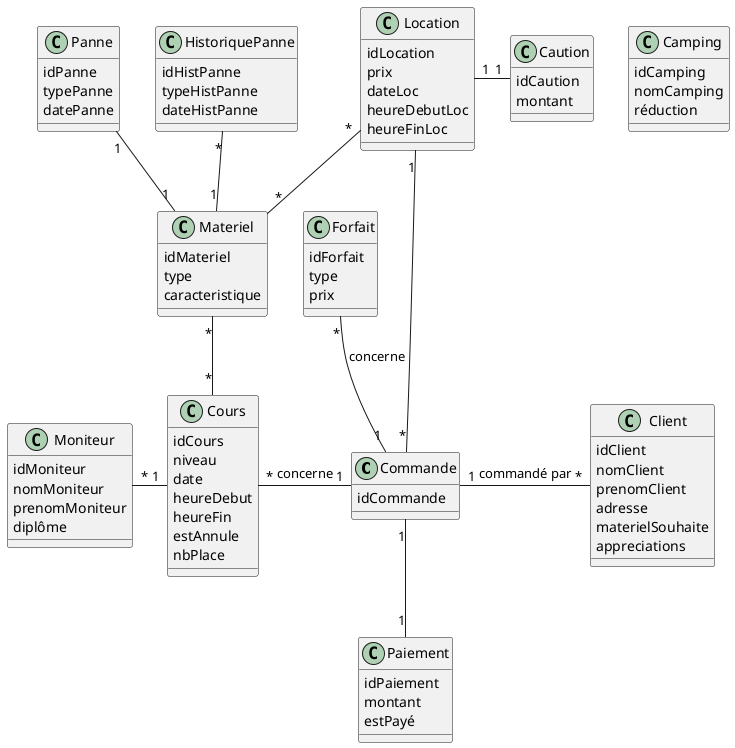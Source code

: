 @startuml
'https://plantuml.com/class-diagram'

Commande "1" -up- "*" Forfait : concerne
Commande "1" -right- "*" Client : commandé par
Commande "1" -left- "*" Cours : concerne
Commande "*" -down- "1" Location
Commande "1" -- "1" Paiement
Moniteur "*" -right- "1" Cours
Materiel "*" -- "*" Cours
Materiel "*" -up- "*" Location
Panne "1" -- "1" Materiel
HistoriquePanne "*" -- "1" Materiel
Caution "1" -left- "1" Location

class Caution{
    idCaution
    montant
}

class Forfait{
    idForfait
    type
    prix
}

class Paiement{
    idPaiement
    montant
    estPayé
}

class Camping{
    idCamping
    nomCamping
    réduction
}

class Client{
    idClient
    nomClient
    prenomClient
    adresse
    materielSouhaite
    appreciations
}

class Commande{
    idCommande
}

class Cours{
    idCours
    niveau
    date
    heureDebut
    heureFin
    estAnnule
    nbPlace
}

class Moniteur{
    idMoniteur
    nomMoniteur
    prenomMoniteur
    diplôme
}

class Location{
    idLocation
    prix
    dateLoc
    heureDebutLoc
    heureFinLoc
}

class Materiel{
    idMateriel
    type
    caracteristique
}

class Panne{
    idPanne
    typePanne
    datePanne
}

class HistoriquePanne{
    idHistPanne
    typeHistPanne
    dateHistPanne
}

@enduml
